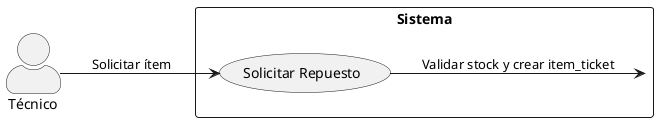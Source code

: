@startuml UC05_Solicitar_Repuesto
left to right direction
skinparam actorStyle awesome
skinparam shadowing false
skinparam packageStyle rectangle

actor "Técnico" as Tecnico
rectangle Sistema {
  usecase "Solicitar Repuesto" as UC05
}

Tecnico --> UC05 : Solicitar ítem
UC05 --> Sistema : Validar stock y crear item_ticket
@enduml
